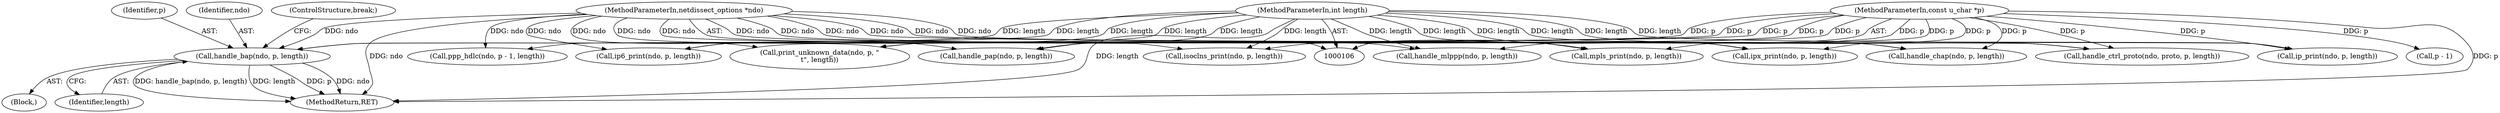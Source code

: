digraph "0_tcpdump_1dcd10aceabbc03bf571ea32b892c522cbe923de_13@pointer" {
"1000161" [label="(Call,handle_bap(ndo, p, length))"];
"1000107" [label="(MethodParameterIn,netdissect_options *ndo)"];
"1000109" [label="(MethodParameterIn,const u_char *p)"];
"1000110" [label="(MethodParameterIn,int length)"];
"1000128" [label="(Block,)"];
"1000189" [label="(Call,isoclns_print(ndo, p, length))"];
"1000217" [label="(Call,print_unknown_data(ndo, p, \"\n\t\", length))"];
"1000110" [label="(MethodParameterIn,int length)"];
"1000176" [label="(Call,ip6_print(ndo, p, length))"];
"1000119" [label="(Call,ppp_hdlc(ndo, p - 1, length))"];
"1000149" [label="(Call,handle_chap(ndo, p, length))"];
"1000163" [label="(Identifier,p)"];
"1000109" [label="(MethodParameterIn,const u_char *p)"];
"1000196" [label="(Call,mpls_print(ndo, p, length))"];
"1000155" [label="(Call,handle_pap(ndo, p, length))"];
"1000169" [label="(Call,ip_print(ndo, p, length))"];
"1000162" [label="(Identifier,ndo)"];
"1000161" [label="(Call,handle_bap(ndo, p, length))"];
"1000143" [label="(Call,handle_mlppp(ndo, p, length))"];
"1000107" [label="(MethodParameterIn,netdissect_options *ndo)"];
"1000164" [label="(Identifier,length)"];
"1000165" [label="(ControlStructure,break;)"];
"1000121" [label="(Call,p - 1)"];
"1000223" [label="(MethodReturn,RET)"];
"1000136" [label="(Call,handle_ctrl_proto(ndo, proto, p, length))"];
"1000183" [label="(Call,ipx_print(ndo, p, length))"];
"1000161" -> "1000128"  [label="AST: "];
"1000161" -> "1000164"  [label="CFG: "];
"1000162" -> "1000161"  [label="AST: "];
"1000163" -> "1000161"  [label="AST: "];
"1000164" -> "1000161"  [label="AST: "];
"1000165" -> "1000161"  [label="CFG: "];
"1000161" -> "1000223"  [label="DDG: length"];
"1000161" -> "1000223"  [label="DDG: p"];
"1000161" -> "1000223"  [label="DDG: ndo"];
"1000161" -> "1000223"  [label="DDG: handle_bap(ndo, p, length)"];
"1000107" -> "1000161"  [label="DDG: ndo"];
"1000109" -> "1000161"  [label="DDG: p"];
"1000110" -> "1000161"  [label="DDG: length"];
"1000107" -> "1000106"  [label="AST: "];
"1000107" -> "1000223"  [label="DDG: ndo"];
"1000107" -> "1000119"  [label="DDG: ndo"];
"1000107" -> "1000136"  [label="DDG: ndo"];
"1000107" -> "1000143"  [label="DDG: ndo"];
"1000107" -> "1000149"  [label="DDG: ndo"];
"1000107" -> "1000155"  [label="DDG: ndo"];
"1000107" -> "1000169"  [label="DDG: ndo"];
"1000107" -> "1000176"  [label="DDG: ndo"];
"1000107" -> "1000183"  [label="DDG: ndo"];
"1000107" -> "1000189"  [label="DDG: ndo"];
"1000107" -> "1000196"  [label="DDG: ndo"];
"1000107" -> "1000217"  [label="DDG: ndo"];
"1000109" -> "1000106"  [label="AST: "];
"1000109" -> "1000223"  [label="DDG: p"];
"1000109" -> "1000121"  [label="DDG: p"];
"1000109" -> "1000136"  [label="DDG: p"];
"1000109" -> "1000143"  [label="DDG: p"];
"1000109" -> "1000149"  [label="DDG: p"];
"1000109" -> "1000155"  [label="DDG: p"];
"1000109" -> "1000169"  [label="DDG: p"];
"1000109" -> "1000176"  [label="DDG: p"];
"1000109" -> "1000183"  [label="DDG: p"];
"1000109" -> "1000189"  [label="DDG: p"];
"1000109" -> "1000196"  [label="DDG: p"];
"1000109" -> "1000217"  [label="DDG: p"];
"1000110" -> "1000106"  [label="AST: "];
"1000110" -> "1000223"  [label="DDG: length"];
"1000110" -> "1000119"  [label="DDG: length"];
"1000110" -> "1000136"  [label="DDG: length"];
"1000110" -> "1000143"  [label="DDG: length"];
"1000110" -> "1000149"  [label="DDG: length"];
"1000110" -> "1000155"  [label="DDG: length"];
"1000110" -> "1000169"  [label="DDG: length"];
"1000110" -> "1000176"  [label="DDG: length"];
"1000110" -> "1000183"  [label="DDG: length"];
"1000110" -> "1000189"  [label="DDG: length"];
"1000110" -> "1000196"  [label="DDG: length"];
"1000110" -> "1000217"  [label="DDG: length"];
}
